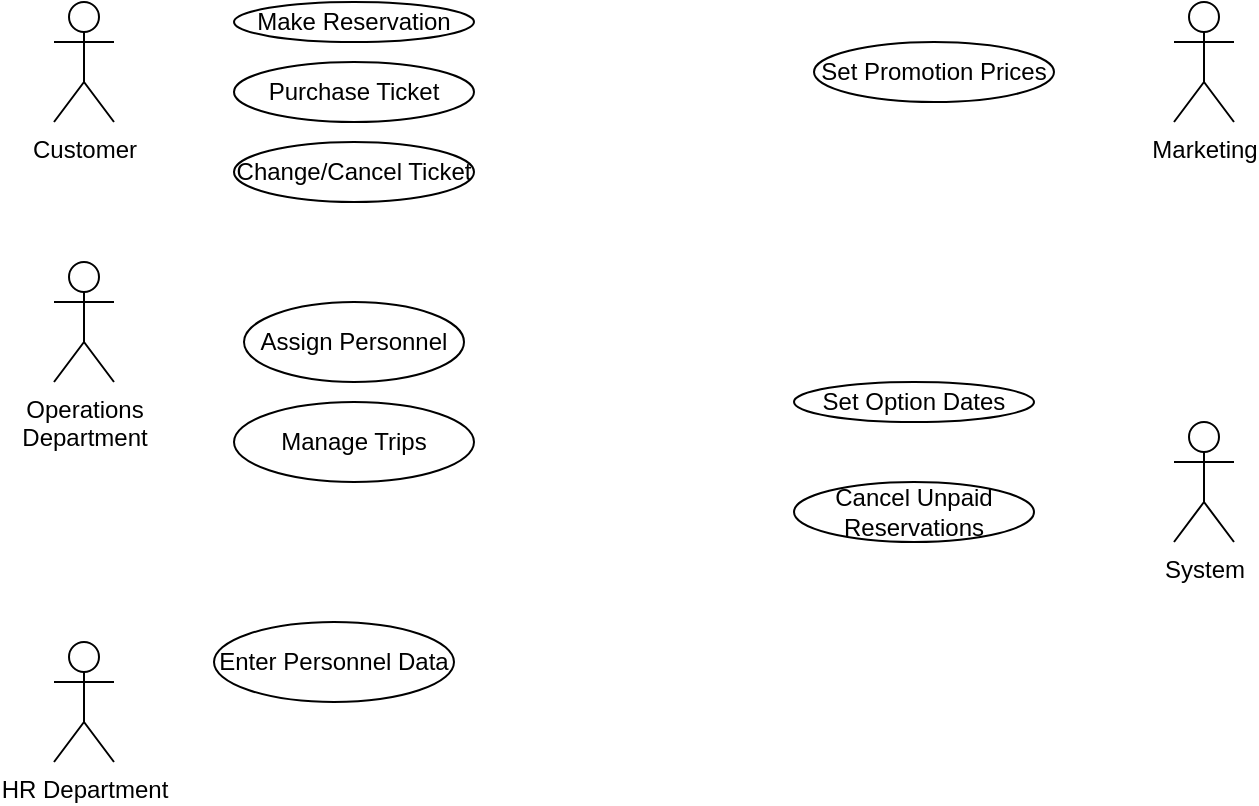 <mxfile version="26.1.0">
  <diagram name="Page-1" id="6rk4KCseYiT-SziKnowy">
    <mxGraphModel dx="1034" dy="412" grid="1" gridSize="10" guides="1" tooltips="1" connect="1" arrows="1" fold="1" page="1" pageScale="1" pageWidth="850" pageHeight="1100" math="0" shadow="0">
      <root>
        <object label="" id="0">
          <mxCell />
        </object>
        <mxCell id="1" parent="0" />
        <mxCell id="dO57KIgJ_Z7G5OO5ywzF-1" value="Customer" style="shape=umlActor;verticalLabelPosition=bottom;verticalAlign=top;html=1;outlineConnect=0;" vertex="1" parent="1">
          <mxGeometry x="80" y="30" width="30" height="60" as="geometry" />
        </mxCell>
        <mxCell id="dO57KIgJ_Z7G5OO5ywzF-2" value="Operations&lt;div&gt;Department&lt;/div&gt;" style="shape=umlActor;verticalLabelPosition=bottom;verticalAlign=top;html=1;outlineConnect=0;" vertex="1" parent="1">
          <mxGeometry x="80" y="160" width="30" height="60" as="geometry" />
        </mxCell>
        <mxCell id="dO57KIgJ_Z7G5OO5ywzF-3" value="HR Department" style="shape=umlActor;verticalLabelPosition=bottom;verticalAlign=top;html=1;outlineConnect=0;" vertex="1" parent="1">
          <mxGeometry x="80" y="350" width="30" height="60" as="geometry" />
        </mxCell>
        <mxCell id="dO57KIgJ_Z7G5OO5ywzF-5" value="System" style="shape=umlActor;verticalLabelPosition=bottom;verticalAlign=top;html=1;outlineConnect=0;" vertex="1" parent="1">
          <mxGeometry x="640" y="240" width="30" height="60" as="geometry" />
        </mxCell>
        <mxCell id="dO57KIgJ_Z7G5OO5ywzF-6" value="Marketing" style="shape=umlActor;verticalLabelPosition=bottom;verticalAlign=top;html=1;" vertex="1" parent="1">
          <mxGeometry x="640" y="30" width="30" height="60" as="geometry" />
        </mxCell>
        <mxCell id="dO57KIgJ_Z7G5OO5ywzF-10" value="Make Reservation" style="ellipse;whiteSpace=wrap;html=1;" vertex="1" parent="1">
          <mxGeometry x="170" y="30" width="120" height="20" as="geometry" />
        </mxCell>
        <mxCell id="dO57KIgJ_Z7G5OO5ywzF-11" value="Purchase Ticket" style="ellipse;whiteSpace=wrap;html=1;" vertex="1" parent="1">
          <mxGeometry x="170" y="60" width="120" height="30" as="geometry" />
        </mxCell>
        <mxCell id="dO57KIgJ_Z7G5OO5ywzF-12" value="Change/Cancel Ticket" style="ellipse;whiteSpace=wrap;html=1;" vertex="1" parent="1">
          <mxGeometry x="170" y="100" width="120" height="30" as="geometry" />
        </mxCell>
        <mxCell id="dO57KIgJ_Z7G5OO5ywzF-13" value="Set Promotion Prices" style="ellipse;whiteSpace=wrap;html=1;" vertex="1" parent="1">
          <mxGeometry x="460" y="50" width="120" height="30" as="geometry" />
        </mxCell>
        <mxCell id="dO57KIgJ_Z7G5OO5ywzF-14" value="Manage Trips" style="ellipse;whiteSpace=wrap;html=1;" vertex="1" parent="1">
          <mxGeometry x="170" y="230" width="120" height="40" as="geometry" />
        </mxCell>
        <mxCell id="dO57KIgJ_Z7G5OO5ywzF-17" value="Enter Personnel Data" style="ellipse;whiteSpace=wrap;html=1;" vertex="1" parent="1">
          <mxGeometry x="160" y="340" width="120" height="40" as="geometry" />
        </mxCell>
        <mxCell id="dO57KIgJ_Z7G5OO5ywzF-18" value="Assign Personnel" style="ellipse;whiteSpace=wrap;html=1;" vertex="1" parent="1">
          <mxGeometry x="175" y="180" width="110" height="40" as="geometry" />
        </mxCell>
        <mxCell id="dO57KIgJ_Z7G5OO5ywzF-19" value="Set Option Dates" style="ellipse;whiteSpace=wrap;html=1;" vertex="1" parent="1">
          <mxGeometry x="450" y="220" width="120" height="20" as="geometry" />
        </mxCell>
        <mxCell id="dO57KIgJ_Z7G5OO5ywzF-20" value="Cancel Unpaid Reservations" style="ellipse;whiteSpace=wrap;html=1;" vertex="1" parent="1">
          <mxGeometry x="450" y="270" width="120" height="30" as="geometry" />
        </mxCell>
      </root>
    </mxGraphModel>
  </diagram>
</mxfile>
